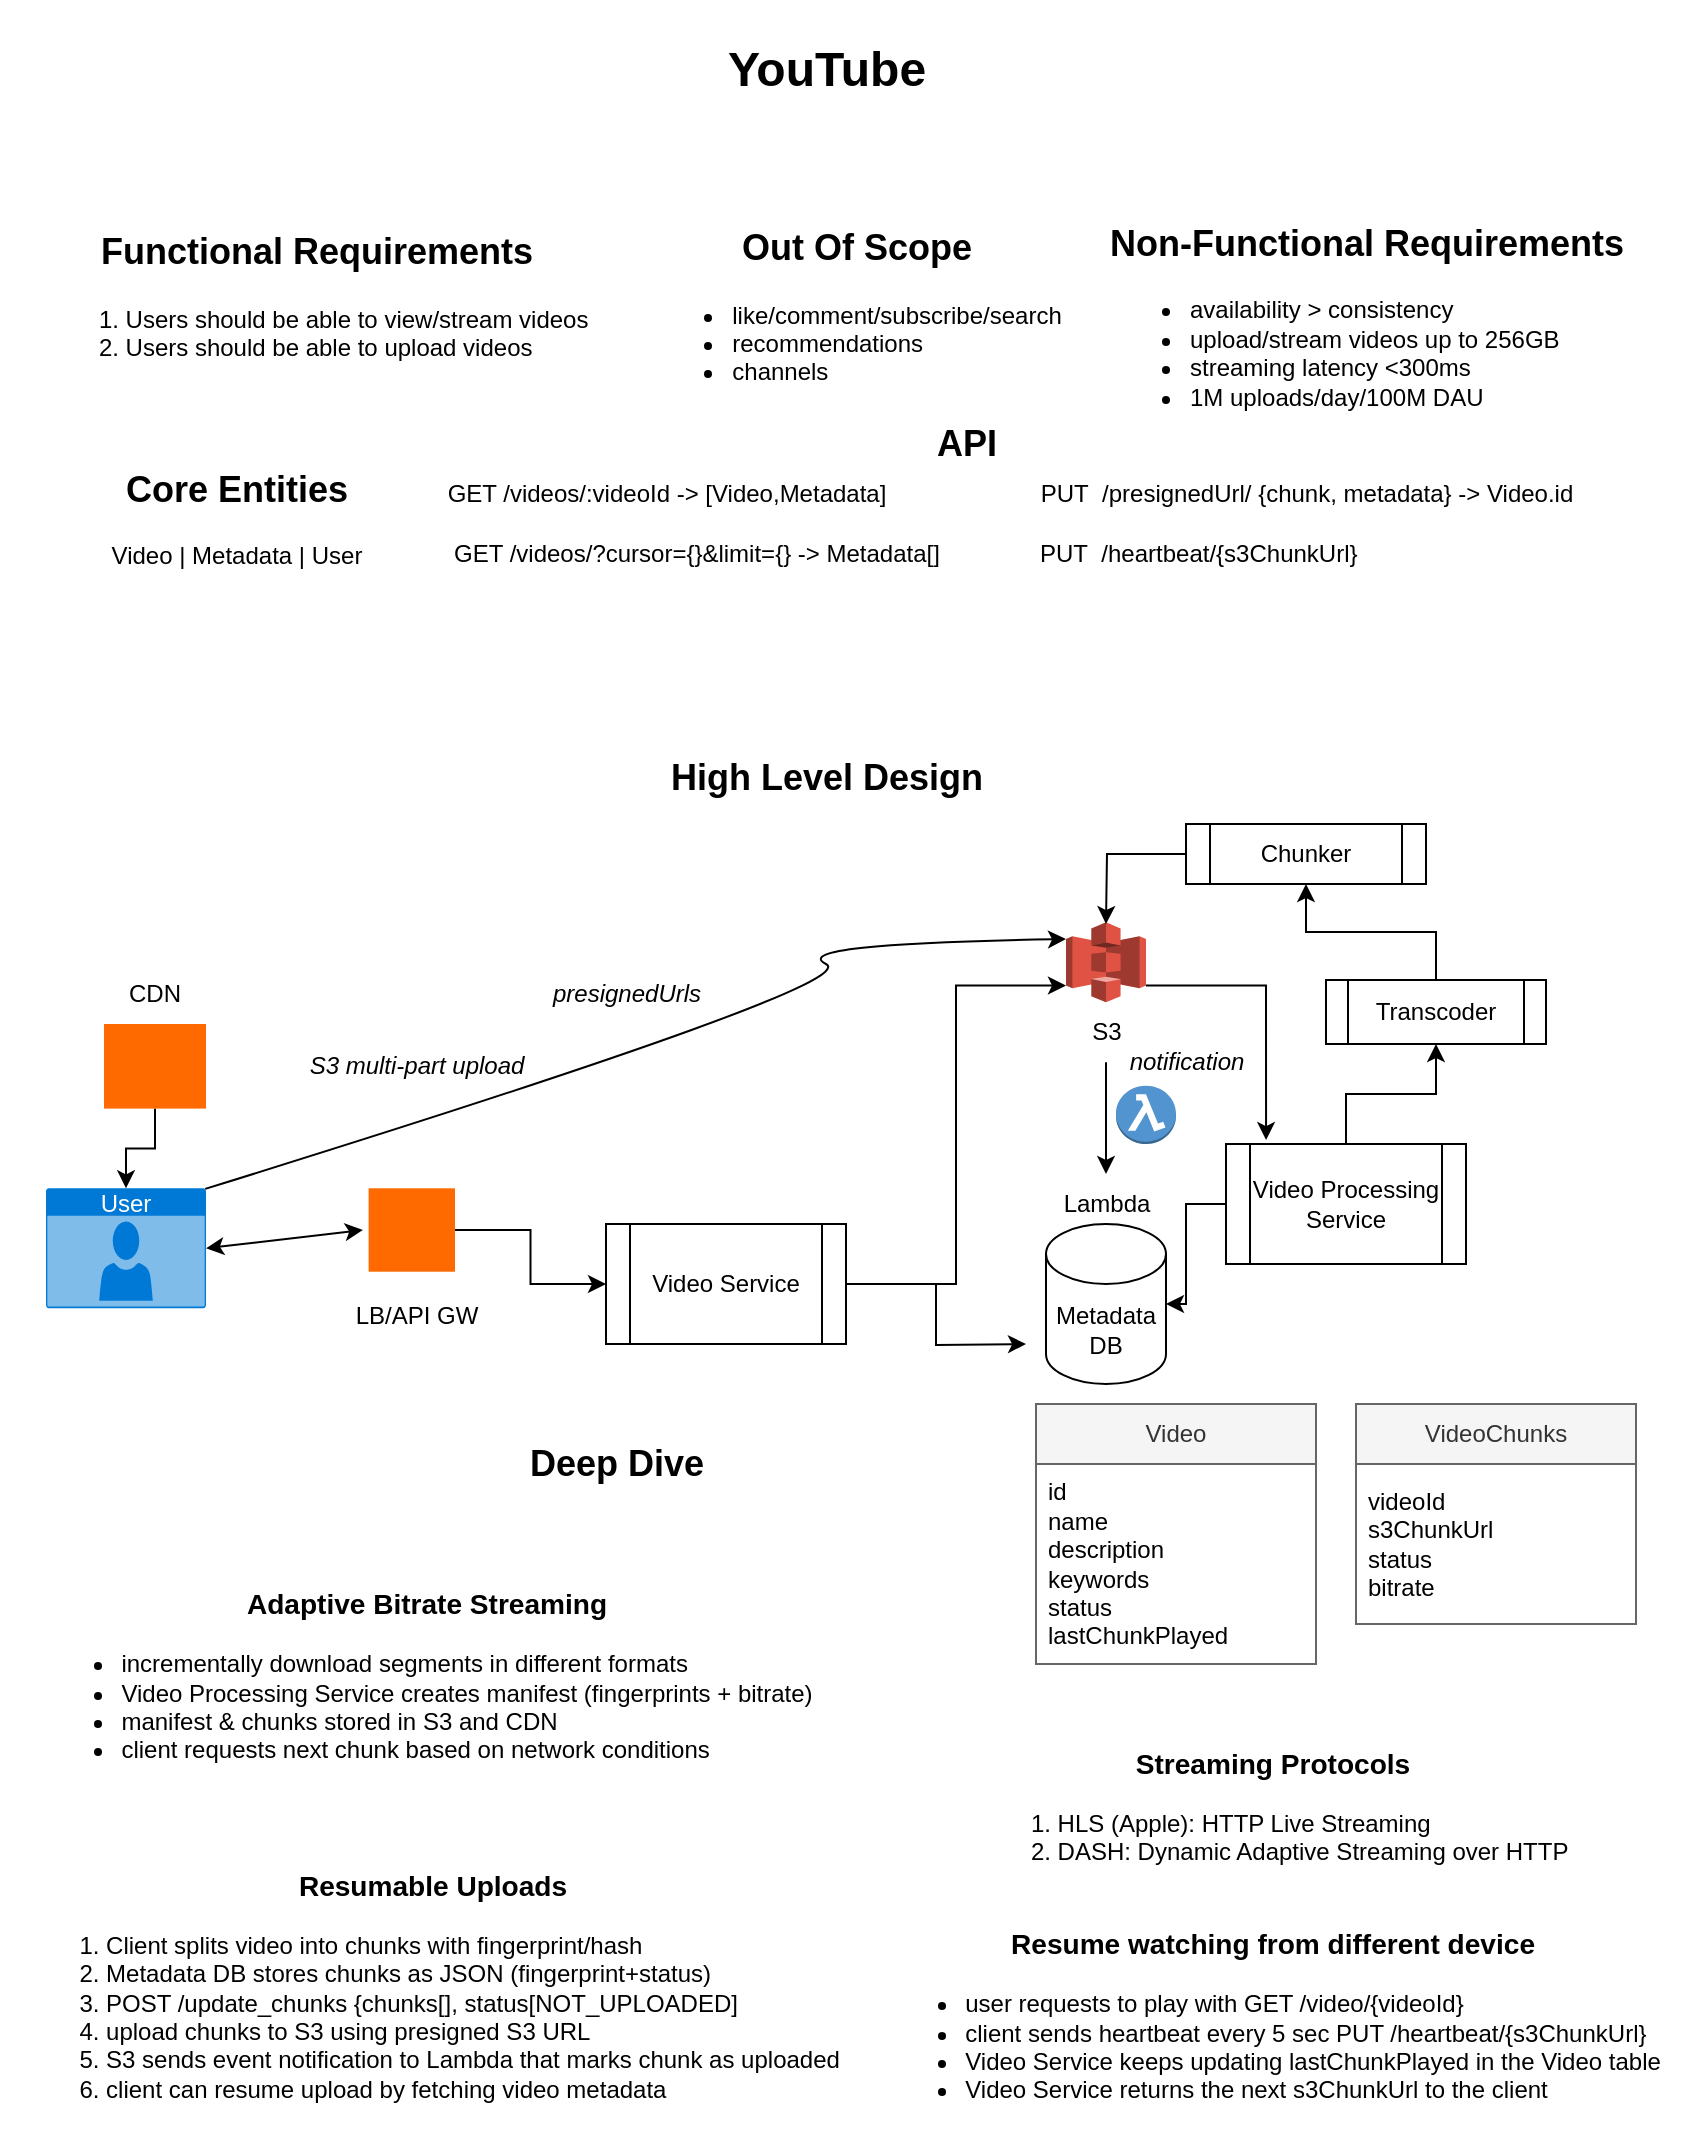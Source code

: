 <mxfile version="27.0.3">
  <diagram name="Page-1" id="hni9xJdzm_z0W-8zbjaf">
    <mxGraphModel dx="1205" dy="1884" grid="1" gridSize="10" guides="1" tooltips="1" connect="1" arrows="1" fold="1" page="1" pageScale="1" pageWidth="850" pageHeight="1100" math="0" shadow="0">
      <root>
        <mxCell id="0" />
        <mxCell id="1" parent="0" />
        <mxCell id="nNfqWACBlaUkg7JkU7Ix-1" value="&lt;h1&gt;YouTube&lt;/h1&gt;" style="text;html=1;align=center;verticalAlign=middle;resizable=0;points=[];autosize=1;strokeColor=none;fillColor=none;" vertex="1" parent="1">
          <mxGeometry x="360" y="-2" width="120" height="70" as="geometry" />
        </mxCell>
        <mxCell id="nNfqWACBlaUkg7JkU7Ix-2" value="&lt;h2&gt;Functional Requirements&lt;/h2&gt;&lt;div&gt;&lt;ol&gt;&lt;li style=&quot;text-align: left;&quot;&gt;Users should be able to view/stream videos&lt;/li&gt;&lt;li style=&quot;text-align: left;&quot;&gt;Users should be able to upload videos&lt;/li&gt;&lt;/ol&gt;&lt;/div&gt;" style="text;html=1;align=center;verticalAlign=middle;resizable=0;points=[];autosize=1;strokeColor=none;fillColor=none;" vertex="1" parent="1">
          <mxGeometry x="20" y="90" width="290" height="110" as="geometry" />
        </mxCell>
        <mxCell id="nNfqWACBlaUkg7JkU7Ix-3" value="&lt;h2&gt;Non-Functional Requirements&lt;/h2&gt;&lt;div&gt;&lt;ul&gt;&lt;li style=&quot;text-align: left;&quot;&gt;availability &amp;gt; consistency&lt;/li&gt;&lt;li style=&quot;text-align: left;&quot;&gt;upload/stream videos up to 256GB&lt;/li&gt;&lt;li style=&quot;text-align: left;&quot;&gt;streaming latency &amp;lt;300ms&lt;/li&gt;&lt;li style=&quot;text-align: left;&quot;&gt;1M uploads/day/100M DAU&lt;/li&gt;&lt;/ul&gt;&lt;/div&gt;" style="text;html=1;align=center;verticalAlign=middle;resizable=0;points=[];autosize=1;strokeColor=none;fillColor=none;" vertex="1" parent="1">
          <mxGeometry x="550" y="90" width="280" height="130" as="geometry" />
        </mxCell>
        <mxCell id="nNfqWACBlaUkg7JkU7Ix-4" value="&lt;h2&gt;Out Of Scope&lt;/h2&gt;&lt;div&gt;&lt;ul&gt;&lt;li style=&quot;text-align: left;&quot;&gt;like/comment/subscribe/search&lt;/li&gt;&lt;li style=&quot;text-align: left;&quot;&gt;recommendations&lt;/li&gt;&lt;li style=&quot;text-align: left;&quot;&gt;channels&lt;/li&gt;&lt;/ul&gt;&lt;/div&gt;" style="text;html=1;align=center;verticalAlign=middle;resizable=0;points=[];autosize=1;strokeColor=none;fillColor=none;" vertex="1" parent="1">
          <mxGeometry x="320" y="90" width="230" height="120" as="geometry" />
        </mxCell>
        <mxCell id="nNfqWACBlaUkg7JkU7Ix-5" value="&lt;h2&gt;Core Entities&lt;/h2&gt;&lt;div&gt;Video | Metadata | User&lt;/div&gt;" style="text;html=1;align=center;verticalAlign=middle;resizable=0;points=[];autosize=1;strokeColor=none;fillColor=none;" vertex="1" parent="1">
          <mxGeometry x="50" y="210" width="150" height="80" as="geometry" />
        </mxCell>
        <mxCell id="nNfqWACBlaUkg7JkU7Ix-6" value="&lt;h2&gt;API&lt;/h2&gt;" style="text;html=1;align=center;verticalAlign=middle;resizable=0;points=[];autosize=1;strokeColor=none;fillColor=none;" vertex="1" parent="1">
          <mxGeometry x="465" y="190" width="50" height="60" as="geometry" />
        </mxCell>
        <mxCell id="nNfqWACBlaUkg7JkU7Ix-8" value="GET /videos/:videoId -&amp;gt; [Video,Metadata]" style="text;html=1;align=center;verticalAlign=middle;resizable=0;points=[];autosize=1;strokeColor=none;fillColor=none;" vertex="1" parent="1">
          <mxGeometry x="220" y="230" width="240" height="30" as="geometry" />
        </mxCell>
        <mxCell id="nNfqWACBlaUkg7JkU7Ix-9" value="GET /videos/?cursor={}&amp;amp;limit={} -&amp;gt; Metadata[]" style="text;html=1;align=center;verticalAlign=middle;resizable=0;points=[];autosize=1;strokeColor=none;fillColor=none;" vertex="1" parent="1">
          <mxGeometry x="220" y="260" width="270" height="30" as="geometry" />
        </mxCell>
        <mxCell id="nNfqWACBlaUkg7JkU7Ix-10" value="PUT&amp;nbsp; /presignedUrl/ {chunk, metadata} -&amp;gt; Video.id" style="text;html=1;align=center;verticalAlign=middle;resizable=0;points=[];autosize=1;strokeColor=none;fillColor=none;" vertex="1" parent="1">
          <mxGeometry x="515" y="230" width="290" height="30" as="geometry" />
        </mxCell>
        <mxCell id="nNfqWACBlaUkg7JkU7Ix-11" value="&lt;h2&gt;High Level Design&lt;/h2&gt;" style="text;html=1;align=center;verticalAlign=middle;resizable=0;points=[];autosize=1;strokeColor=none;fillColor=none;" vertex="1" parent="1">
          <mxGeometry x="330" y="357" width="180" height="60" as="geometry" />
        </mxCell>
        <mxCell id="nNfqWACBlaUkg7JkU7Ix-12" value="User" style="html=1;whiteSpace=wrap;strokeColor=none;fillColor=#0079D6;labelPosition=center;verticalLabelPosition=middle;verticalAlign=top;align=center;fontSize=12;outlineConnect=0;spacingTop=-6;fontColor=#FFFFFF;sketch=0;shape=mxgraph.sitemap.user;" vertex="1" parent="1">
          <mxGeometry x="30" y="592.15" width="80" height="60" as="geometry" />
        </mxCell>
        <mxCell id="nNfqWACBlaUkg7JkU7Ix-18" value="" style="edgeStyle=orthogonalEdgeStyle;rounded=0;orthogonalLoop=1;jettySize=auto;html=1;" edge="1" parent="1" source="nNfqWACBlaUkg7JkU7Ix-13" target="nNfqWACBlaUkg7JkU7Ix-17">
          <mxGeometry relative="1" as="geometry" />
        </mxCell>
        <mxCell id="nNfqWACBlaUkg7JkU7Ix-13" value="" style="points=[];aspect=fixed;html=1;align=center;shadow=0;dashed=0;fillColor=#FF6A00;strokeColor=none;shape=mxgraph.alibaba_cloud.apigateway;" vertex="1" parent="1">
          <mxGeometry x="191.3" y="592.15" width="43.2" height="41.7" as="geometry" />
        </mxCell>
        <mxCell id="nNfqWACBlaUkg7JkU7Ix-15" value="LB/API GW" style="text;html=1;align=center;verticalAlign=middle;resizable=0;points=[];autosize=1;strokeColor=none;fillColor=none;" vertex="1" parent="1">
          <mxGeometry x="174.5" y="641" width="80" height="30" as="geometry" />
        </mxCell>
        <mxCell id="nNfqWACBlaUkg7JkU7Ix-16" value="" style="endArrow=classic;startArrow=classic;html=1;rounded=0;exitX=1;exitY=0.5;exitDx=0;exitDy=0;exitPerimeter=0;" edge="1" parent="1" source="nNfqWACBlaUkg7JkU7Ix-12">
          <mxGeometry width="50" height="50" relative="1" as="geometry">
            <mxPoint x="364.5" y="563" as="sourcePoint" />
            <mxPoint x="188.5" y="613" as="targetPoint" />
          </mxGeometry>
        </mxCell>
        <mxCell id="nNfqWACBlaUkg7JkU7Ix-56" style="edgeStyle=orthogonalEdgeStyle;rounded=0;orthogonalLoop=1;jettySize=auto;html=1;" edge="1" parent="1" source="nNfqWACBlaUkg7JkU7Ix-17">
          <mxGeometry relative="1" as="geometry">
            <mxPoint x="520" y="670" as="targetPoint" />
          </mxGeometry>
        </mxCell>
        <mxCell id="nNfqWACBlaUkg7JkU7Ix-17" value="Video Service" style="shape=process;whiteSpace=wrap;html=1;backgroundOutline=1;" vertex="1" parent="1">
          <mxGeometry x="310" y="610" width="120" height="60" as="geometry" />
        </mxCell>
        <mxCell id="nNfqWACBlaUkg7JkU7Ix-19" value="" style="outlineConnect=0;dashed=0;verticalLabelPosition=bottom;verticalAlign=top;align=center;html=1;shape=mxgraph.aws3.s3;fillColor=#E05243;gradientColor=none;" vertex="1" parent="1">
          <mxGeometry x="540" y="459.15" width="40" height="40" as="geometry" />
        </mxCell>
        <mxCell id="nNfqWACBlaUkg7JkU7Ix-21" value="Metadata DB" style="shape=cylinder3;whiteSpace=wrap;html=1;boundedLbl=1;backgroundOutline=1;size=15;" vertex="1" parent="1">
          <mxGeometry x="530" y="610" width="60" height="80" as="geometry" />
        </mxCell>
        <mxCell id="nNfqWACBlaUkg7JkU7Ix-22" style="edgeStyle=orthogonalEdgeStyle;rounded=0;orthogonalLoop=1;jettySize=auto;html=1;entryX=0;entryY=0.79;entryDx=0;entryDy=0;entryPerimeter=0;" edge="1" parent="1" source="nNfqWACBlaUkg7JkU7Ix-17" target="nNfqWACBlaUkg7JkU7Ix-19">
          <mxGeometry relative="1" as="geometry" />
        </mxCell>
        <mxCell id="nNfqWACBlaUkg7JkU7Ix-26" value="" style="edgeStyle=orthogonalEdgeStyle;rounded=0;orthogonalLoop=1;jettySize=auto;html=1;" edge="1" parent="1" source="nNfqWACBlaUkg7JkU7Ix-24" target="nNfqWACBlaUkg7JkU7Ix-25">
          <mxGeometry relative="1" as="geometry" />
        </mxCell>
        <mxCell id="nNfqWACBlaUkg7JkU7Ix-29" value="" style="edgeStyle=orthogonalEdgeStyle;rounded=0;orthogonalLoop=1;jettySize=auto;html=1;" edge="1" parent="1" source="nNfqWACBlaUkg7JkU7Ix-24" target="nNfqWACBlaUkg7JkU7Ix-21">
          <mxGeometry relative="1" as="geometry" />
        </mxCell>
        <mxCell id="nNfqWACBlaUkg7JkU7Ix-24" value="Video Processing Service" style="shape=process;whiteSpace=wrap;html=1;backgroundOutline=1;" vertex="1" parent="1">
          <mxGeometry x="620" y="570" width="120" height="60" as="geometry" />
        </mxCell>
        <mxCell id="nNfqWACBlaUkg7JkU7Ix-28" value="" style="edgeStyle=orthogonalEdgeStyle;rounded=0;orthogonalLoop=1;jettySize=auto;html=1;" edge="1" parent="1" source="nNfqWACBlaUkg7JkU7Ix-25" target="nNfqWACBlaUkg7JkU7Ix-27">
          <mxGeometry relative="1" as="geometry" />
        </mxCell>
        <mxCell id="nNfqWACBlaUkg7JkU7Ix-25" value="Transcoder" style="shape=process;whiteSpace=wrap;html=1;backgroundOutline=1;" vertex="1" parent="1">
          <mxGeometry x="670" y="488" width="110" height="32" as="geometry" />
        </mxCell>
        <mxCell id="nNfqWACBlaUkg7JkU7Ix-27" value="Chunker" style="shape=process;whiteSpace=wrap;html=1;backgroundOutline=1;" vertex="1" parent="1">
          <mxGeometry x="600" y="410" width="120" height="30" as="geometry" />
        </mxCell>
        <mxCell id="nNfqWACBlaUkg7JkU7Ix-31" value="" style="edgeStyle=orthogonalEdgeStyle;rounded=0;orthogonalLoop=1;jettySize=auto;html=1;" edge="1" parent="1" source="nNfqWACBlaUkg7JkU7Ix-27">
          <mxGeometry relative="1" as="geometry">
            <mxPoint x="600" y="425" as="sourcePoint" />
            <mxPoint x="560" y="460" as="targetPoint" />
          </mxGeometry>
        </mxCell>
        <mxCell id="nNfqWACBlaUkg7JkU7Ix-41" value="" style="edgeStyle=orthogonalEdgeStyle;rounded=0;orthogonalLoop=1;jettySize=auto;html=1;" edge="1" parent="1" source="nNfqWACBlaUkg7JkU7Ix-20" target="nNfqWACBlaUkg7JkU7Ix-40">
          <mxGeometry relative="1" as="geometry" />
        </mxCell>
        <mxCell id="nNfqWACBlaUkg7JkU7Ix-20" value="S3" style="text;html=1;align=center;verticalAlign=middle;resizable=0;points=[];autosize=1;strokeColor=none;fillColor=none;" vertex="1" parent="1">
          <mxGeometry x="540" y="499.15" width="40" height="30" as="geometry" />
        </mxCell>
        <mxCell id="nNfqWACBlaUkg7JkU7Ix-33" value="&lt;i&gt;presignedUrls&lt;/i&gt;" style="text;html=1;align=center;verticalAlign=middle;resizable=0;points=[];autosize=1;strokeColor=none;fillColor=none;" vertex="1" parent="1">
          <mxGeometry x="270" y="480" width="100" height="30" as="geometry" />
        </mxCell>
        <mxCell id="nNfqWACBlaUkg7JkU7Ix-38" value="" style="curved=1;endArrow=classic;html=1;rounded=0;entryX=0;entryY=0.21;entryDx=0;entryDy=0;entryPerimeter=0;exitX=0.995;exitY=0.005;exitDx=0;exitDy=0;exitPerimeter=0;" edge="1" parent="1" source="nNfqWACBlaUkg7JkU7Ix-12" target="nNfqWACBlaUkg7JkU7Ix-19">
          <mxGeometry width="50" height="50" relative="1" as="geometry">
            <mxPoint x="170" y="490" as="sourcePoint" />
            <mxPoint x="450" y="470" as="targetPoint" />
            <Array as="points">
              <mxPoint x="440" y="490" />
              <mxPoint x="400" y="470" />
            </Array>
          </mxGeometry>
        </mxCell>
        <mxCell id="nNfqWACBlaUkg7JkU7Ix-39" value="" style="outlineConnect=0;dashed=0;verticalLabelPosition=bottom;verticalAlign=top;align=center;html=1;shape=mxgraph.aws3.lambda_function;fillColor=#5294CF;gradientColor=none;" vertex="1" parent="1">
          <mxGeometry x="565" y="540.85" width="30" height="29.15" as="geometry" />
        </mxCell>
        <mxCell id="nNfqWACBlaUkg7JkU7Ix-40" value="Lambda" style="text;html=1;align=center;verticalAlign=middle;resizable=0;points=[];autosize=1;strokeColor=none;fillColor=none;" vertex="1" parent="1">
          <mxGeometry x="525" y="585" width="70" height="30" as="geometry" />
        </mxCell>
        <mxCell id="nNfqWACBlaUkg7JkU7Ix-45" value="" style="edgeStyle=orthogonalEdgeStyle;rounded=0;orthogonalLoop=1;jettySize=auto;html=1;" edge="1" parent="1" source="nNfqWACBlaUkg7JkU7Ix-42" target="nNfqWACBlaUkg7JkU7Ix-12">
          <mxGeometry relative="1" as="geometry" />
        </mxCell>
        <mxCell id="nNfqWACBlaUkg7JkU7Ix-42" value="" style="points=[];aspect=fixed;html=1;align=center;shadow=0;dashed=0;fillColor=#FF6A00;strokeColor=none;shape=mxgraph.alibaba_cloud.cdn_content_distribution_network;" vertex="1" parent="1">
          <mxGeometry x="59" y="510" width="51" height="42.3" as="geometry" />
        </mxCell>
        <mxCell id="nNfqWACBlaUkg7JkU7Ix-43" value="CDN" style="text;html=1;align=center;verticalAlign=middle;resizable=0;points=[];autosize=1;strokeColor=none;fillColor=none;" vertex="1" parent="1">
          <mxGeometry x="59" y="480" width="50" height="30" as="geometry" />
        </mxCell>
        <mxCell id="nNfqWACBlaUkg7JkU7Ix-44" value="&lt;i&gt;S3 multi-part upload&lt;/i&gt;" style="text;html=1;align=center;verticalAlign=middle;resizable=0;points=[];autosize=1;strokeColor=none;fillColor=none;" vertex="1" parent="1">
          <mxGeometry x="149.5" y="516.15" width="130" height="30" as="geometry" />
        </mxCell>
        <mxCell id="nNfqWACBlaUkg7JkU7Ix-46" value="Video" style="swimlane;fontStyle=0;childLayout=stackLayout;horizontal=1;startSize=30;horizontalStack=0;resizeParent=1;resizeParentMax=0;resizeLast=0;collapsible=1;marginBottom=0;whiteSpace=wrap;html=1;fillColor=#f5f5f5;fontColor=#333333;strokeColor=#666666;" vertex="1" parent="1">
          <mxGeometry x="525" y="700" width="140" height="130" as="geometry" />
        </mxCell>
        <mxCell id="nNfqWACBlaUkg7JkU7Ix-48" value="id&lt;div&gt;name&lt;/div&gt;&lt;div&gt;description&lt;/div&gt;&lt;div&gt;keywords&lt;/div&gt;&lt;div&gt;status&lt;/div&gt;&lt;div&gt;lastChunkPlayed&lt;/div&gt;" style="text;strokeColor=none;fillColor=none;align=left;verticalAlign=middle;spacingLeft=4;spacingRight=4;overflow=hidden;points=[[0,0.5],[1,0.5]];portConstraint=eastwest;rotatable=0;whiteSpace=wrap;html=1;" vertex="1" parent="nNfqWACBlaUkg7JkU7Ix-46">
          <mxGeometry y="30" width="140" height="100" as="geometry" />
        </mxCell>
        <mxCell id="nNfqWACBlaUkg7JkU7Ix-51" value="VideoChunks" style="swimlane;fontStyle=0;childLayout=stackLayout;horizontal=1;startSize=30;horizontalStack=0;resizeParent=1;resizeParentMax=0;resizeLast=0;collapsible=1;marginBottom=0;whiteSpace=wrap;html=1;fillColor=#f5f5f5;fontColor=#333333;strokeColor=#666666;" vertex="1" parent="1">
          <mxGeometry x="685" y="700" width="140" height="110" as="geometry" />
        </mxCell>
        <mxCell id="nNfqWACBlaUkg7JkU7Ix-52" value="videoId&lt;div&gt;s3ChunkUrl&lt;/div&gt;&lt;div&gt;&lt;span style=&quot;background-color: transparent; color: light-dark(rgb(0, 0, 0), rgb(255, 255, 255));&quot;&gt;status&lt;/span&gt;&lt;/div&gt;&lt;div&gt;&lt;span style=&quot;background-color: transparent; color: light-dark(rgb(0, 0, 0), rgb(255, 255, 255));&quot;&gt;bitrate&lt;/span&gt;&lt;/div&gt;" style="text;strokeColor=none;fillColor=none;align=left;verticalAlign=middle;spacingLeft=4;spacingRight=4;overflow=hidden;points=[[0,0.5],[1,0.5]];portConstraint=eastwest;rotatable=0;whiteSpace=wrap;html=1;" vertex="1" parent="nNfqWACBlaUkg7JkU7Ix-51">
          <mxGeometry y="30" width="140" height="80" as="geometry" />
        </mxCell>
        <mxCell id="nNfqWACBlaUkg7JkU7Ix-53" style="edgeStyle=orthogonalEdgeStyle;rounded=0;orthogonalLoop=1;jettySize=auto;html=1;exitX=1;exitY=0.79;exitDx=0;exitDy=0;exitPerimeter=0;entryX=0.167;entryY=-0.033;entryDx=0;entryDy=0;entryPerimeter=0;" edge="1" parent="1" source="nNfqWACBlaUkg7JkU7Ix-19" target="nNfqWACBlaUkg7JkU7Ix-24">
          <mxGeometry relative="1" as="geometry" />
        </mxCell>
        <mxCell id="nNfqWACBlaUkg7JkU7Ix-54" value="&lt;i&gt;notification&lt;/i&gt;" style="text;html=1;align=center;verticalAlign=middle;resizable=0;points=[];autosize=1;strokeColor=none;fillColor=none;" vertex="1" parent="1">
          <mxGeometry x="560" y="514.15" width="80" height="30" as="geometry" />
        </mxCell>
        <mxCell id="nNfqWACBlaUkg7JkU7Ix-57" value="&lt;h3&gt;Streaming Protocols&lt;/h3&gt;&lt;div&gt;&lt;ol&gt;&lt;li style=&quot;text-align: left;&quot;&gt;HLS (Apple): HTTP Live Streaming&lt;/li&gt;&lt;li style=&quot;text-align: left;&quot;&gt;DASH: Dynamic Adaptive Streaming over HTTP&lt;/li&gt;&lt;/ol&gt;&lt;/div&gt;" style="text;html=1;align=center;verticalAlign=middle;resizable=0;points=[];autosize=1;strokeColor=none;fillColor=none;" vertex="1" parent="1">
          <mxGeometry x="482.9" y="850" width="320" height="100" as="geometry" />
        </mxCell>
        <mxCell id="nNfqWACBlaUkg7JkU7Ix-59" value="&lt;h2&gt;Deep Dive&lt;/h2&gt;" style="text;html=1;align=center;verticalAlign=middle;resizable=0;points=[];autosize=1;strokeColor=none;fillColor=none;" vertex="1" parent="1">
          <mxGeometry x="260" y="700" width="110" height="60" as="geometry" />
        </mxCell>
        <mxCell id="nNfqWACBlaUkg7JkU7Ix-60" value="&lt;h3&gt;Adaptive Bitrate Streaming&lt;/h3&gt;&lt;div style=&quot;text-align: left;&quot;&gt;&lt;ul&gt;&lt;li&gt;incrementally download segments in different formats&lt;/li&gt;&lt;li&gt;Video Processing Service creates manifest (fingerprints + bitrate)&lt;/li&gt;&lt;li&gt;manifest &amp;amp; chunks stored in S3 and CDN&lt;/li&gt;&lt;li&gt;client requests next chunk based on network conditions&lt;/li&gt;&lt;/ul&gt;&lt;/div&gt;" style="text;html=1;align=center;verticalAlign=middle;resizable=0;points=[];autosize=1;strokeColor=none;fillColor=none;" vertex="1" parent="1">
          <mxGeometry x="15.0" y="770" width="410" height="130" as="geometry" />
        </mxCell>
        <mxCell id="nNfqWACBlaUkg7JkU7Ix-61" value="&lt;h3&gt;Resumable Uploads&lt;/h3&gt;&lt;div&gt;&lt;ol&gt;&lt;li style=&quot;text-align: left;&quot;&gt;&lt;span style=&quot;background-color: transparent; color: light-dark(rgb(0, 0, 0), rgb(255, 255, 255));&quot;&gt;Client splits video into chunks with fingerprint/hash&lt;/span&gt;&lt;/li&gt;&lt;li style=&quot;text-align: left;&quot;&gt;&lt;span style=&quot;background-color: transparent; color: light-dark(rgb(0, 0, 0), rgb(255, 255, 255));&quot;&gt;Metadata DB stores chunks as JSON (fingerprint+status)&lt;/span&gt;&lt;/li&gt;&lt;li style=&quot;text-align: left;&quot;&gt;&lt;span style=&quot;background-color: transparent; color: light-dark(rgb(0, 0, 0), rgb(255, 255, 255));&quot;&gt;POST /update_chunks {chunks[], status[NOT_UPLOADED]&lt;/span&gt;&lt;/li&gt;&lt;li style=&quot;text-align: left;&quot;&gt;&lt;span style=&quot;background-color: transparent; color: light-dark(rgb(0, 0, 0), rgb(255, 255, 255));&quot;&gt;upload chunks to S3 using presigned S3 URL&amp;nbsp;&lt;/span&gt;&lt;/li&gt;&lt;li style=&quot;text-align: left;&quot;&gt;&lt;span style=&quot;background-color: transparent; color: light-dark(rgb(0, 0, 0), rgb(255, 255, 255));&quot;&gt;S3 sends event notification to Lambda that marks chunk as uploaded&lt;/span&gt;&lt;/li&gt;&lt;li style=&quot;text-align: left;&quot;&gt;&lt;span style=&quot;background-color: transparent; color: light-dark(rgb(0, 0, 0), rgb(255, 255, 255));&quot;&gt;client can resume upload by fetching video metadata&lt;/span&gt;&lt;/li&gt;&lt;/ol&gt;&lt;/div&gt;" style="text;html=1;align=center;verticalAlign=middle;resizable=0;points=[];autosize=1;strokeColor=none;fillColor=none;" vertex="1" parent="1">
          <mxGeometry x="7.9" y="910" width="430" height="160" as="geometry" />
        </mxCell>
        <mxCell id="nNfqWACBlaUkg7JkU7Ix-62" value="&lt;h3&gt;Resume watching from different device&lt;/h3&gt;&lt;div style=&quot;text-align: left;&quot;&gt;&lt;ul&gt;&lt;li&gt;user requests to play with GET /video/{videoId}&lt;/li&gt;&lt;li&gt;client sends heartbeat every 5 sec PUT /heartbeat/{s3ChunkUrl}&lt;/li&gt;&lt;li&gt;Video Service keeps updating lastChunkPlayed in the Video table&lt;/li&gt;&lt;li&gt;Video Service returns the next s3ChunkUrl to the client&lt;/li&gt;&lt;/ul&gt;&lt;/div&gt;" style="text;html=1;align=center;verticalAlign=middle;resizable=0;points=[];autosize=1;strokeColor=none;fillColor=none;" vertex="1" parent="1">
          <mxGeometry x="437.9" y="940" width="410" height="130" as="geometry" />
        </mxCell>
        <mxCell id="nNfqWACBlaUkg7JkU7Ix-67" value="PUT&amp;nbsp; /heartbeat/{s3ChunkUrl}" style="text;html=1;align=left;verticalAlign=middle;resizable=0;points=[];autosize=1;strokeColor=none;fillColor=none;" vertex="1" parent="1">
          <mxGeometry x="525" y="260" width="180" height="30" as="geometry" />
        </mxCell>
      </root>
    </mxGraphModel>
  </diagram>
</mxfile>
